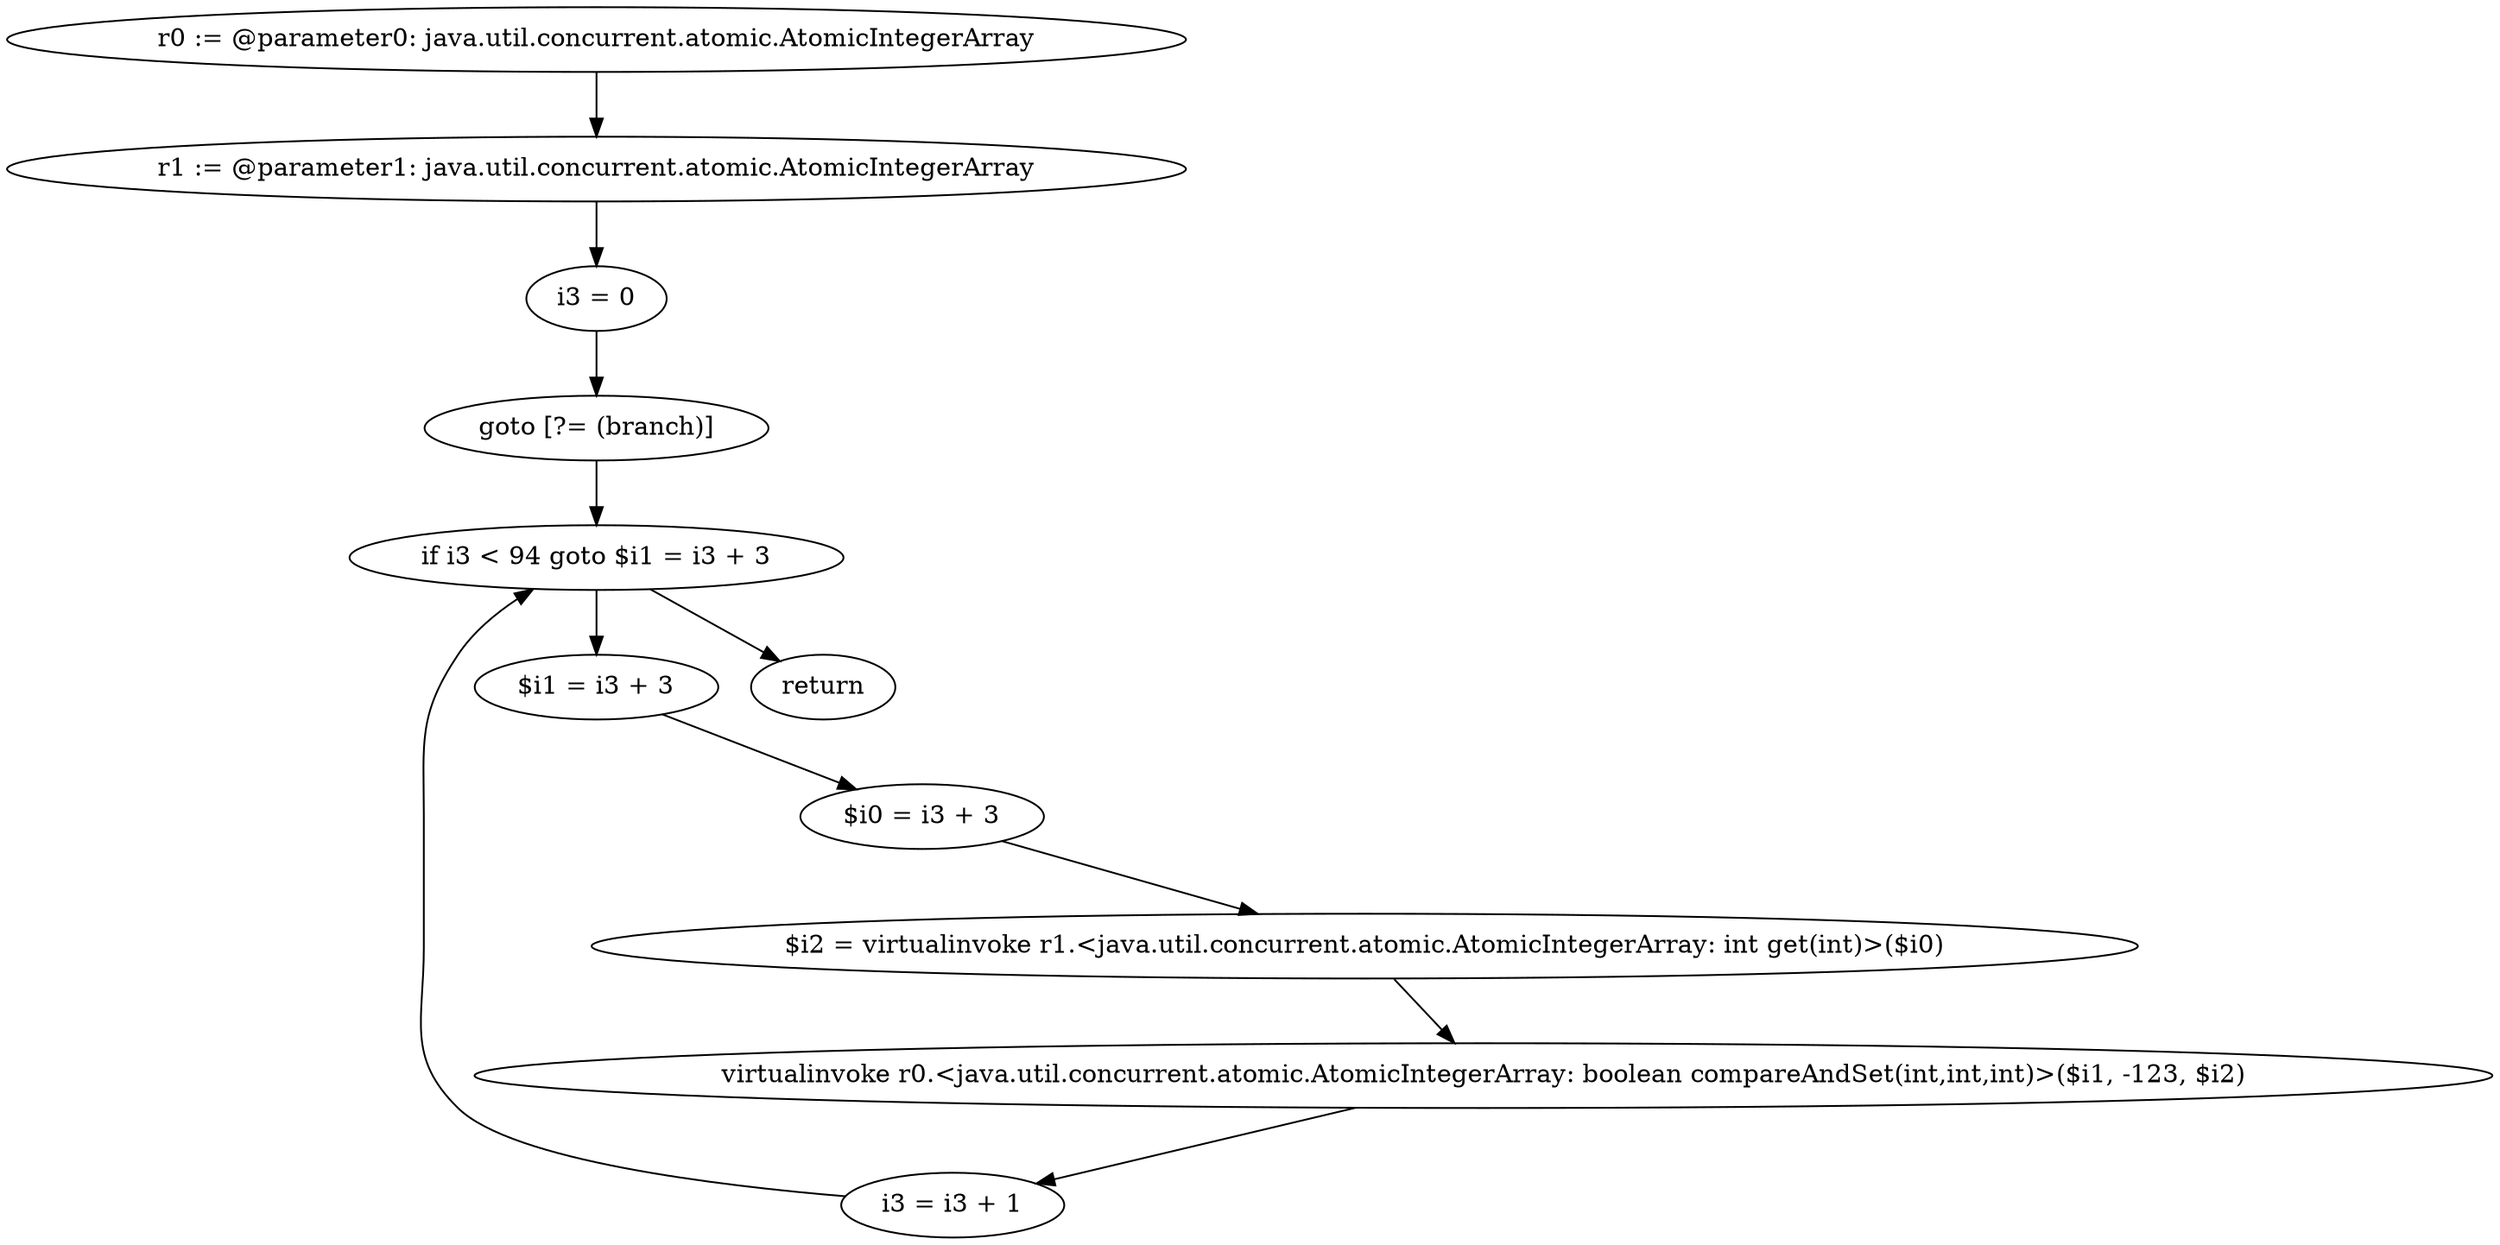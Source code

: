 digraph "unitGraph" {
    "r0 := @parameter0: java.util.concurrent.atomic.AtomicIntegerArray"
    "r1 := @parameter1: java.util.concurrent.atomic.AtomicIntegerArray"
    "i3 = 0"
    "goto [?= (branch)]"
    "$i1 = i3 + 3"
    "$i0 = i3 + 3"
    "$i2 = virtualinvoke r1.<java.util.concurrent.atomic.AtomicIntegerArray: int get(int)>($i0)"
    "virtualinvoke r0.<java.util.concurrent.atomic.AtomicIntegerArray: boolean compareAndSet(int,int,int)>($i1, -123, $i2)"
    "i3 = i3 + 1"
    "if i3 < 94 goto $i1 = i3 + 3"
    "return"
    "r0 := @parameter0: java.util.concurrent.atomic.AtomicIntegerArray"->"r1 := @parameter1: java.util.concurrent.atomic.AtomicIntegerArray";
    "r1 := @parameter1: java.util.concurrent.atomic.AtomicIntegerArray"->"i3 = 0";
    "i3 = 0"->"goto [?= (branch)]";
    "goto [?= (branch)]"->"if i3 < 94 goto $i1 = i3 + 3";
    "$i1 = i3 + 3"->"$i0 = i3 + 3";
    "$i0 = i3 + 3"->"$i2 = virtualinvoke r1.<java.util.concurrent.atomic.AtomicIntegerArray: int get(int)>($i0)";
    "$i2 = virtualinvoke r1.<java.util.concurrent.atomic.AtomicIntegerArray: int get(int)>($i0)"->"virtualinvoke r0.<java.util.concurrent.atomic.AtomicIntegerArray: boolean compareAndSet(int,int,int)>($i1, -123, $i2)";
    "virtualinvoke r0.<java.util.concurrent.atomic.AtomicIntegerArray: boolean compareAndSet(int,int,int)>($i1, -123, $i2)"->"i3 = i3 + 1";
    "i3 = i3 + 1"->"if i3 < 94 goto $i1 = i3 + 3";
    "if i3 < 94 goto $i1 = i3 + 3"->"return";
    "if i3 < 94 goto $i1 = i3 + 3"->"$i1 = i3 + 3";
}
